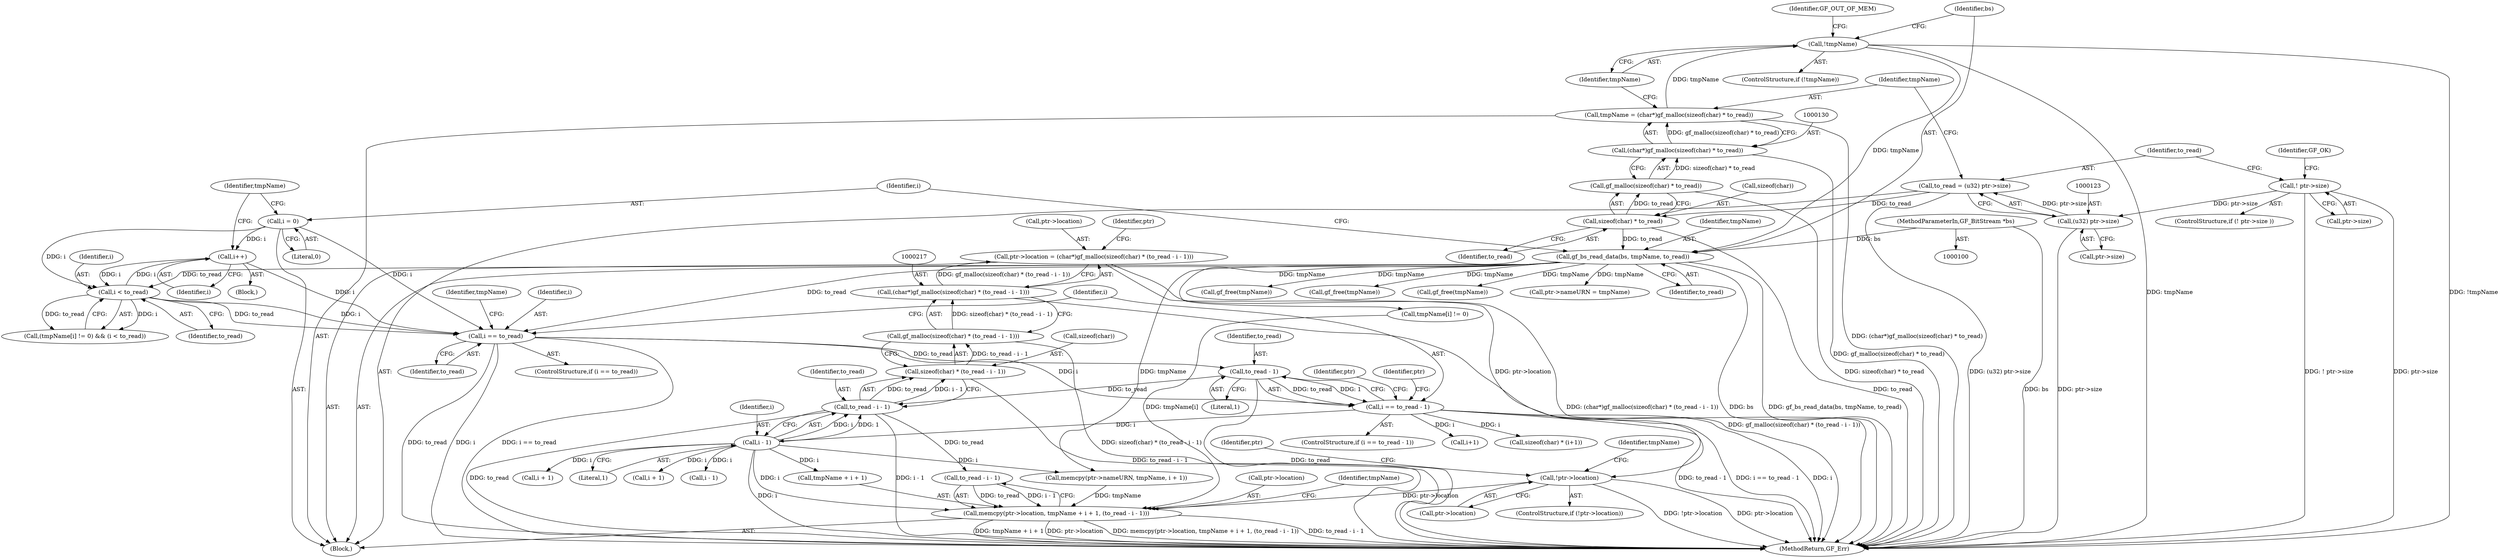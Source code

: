 digraph "1_gpac_bceb03fd2be95097a7b409ea59914f332fb6bc86@integer" {
"1000212" [label="(Call,ptr->location = (char*)gf_malloc(sizeof(char) * (to_read - i - 1)))"];
"1000216" [label="(Call,(char*)gf_malloc(sizeof(char) * (to_read - i - 1)))"];
"1000218" [label="(Call,gf_malloc(sizeof(char) * (to_read - i - 1)))"];
"1000219" [label="(Call,sizeof(char) * (to_read - i - 1))"];
"1000222" [label="(Call,to_read - i - 1)"];
"1000173" [label="(Call,to_read - 1)"];
"1000162" [label="(Call,i == to_read)"];
"1000159" [label="(Call,i++)"];
"1000155" [label="(Call,i < to_read)"];
"1000145" [label="(Call,i = 0)"];
"1000141" [label="(Call,gf_bs_read_data(bs, tmpName, to_read))"];
"1000102" [label="(MethodParameterIn,GF_BitStream *bs)"];
"1000137" [label="(Call,!tmpName)"];
"1000127" [label="(Call,tmpName = (char*)gf_malloc(sizeof(char) * to_read))"];
"1000129" [label="(Call,(char*)gf_malloc(sizeof(char) * to_read))"];
"1000131" [label="(Call,gf_malloc(sizeof(char) * to_read))"];
"1000132" [label="(Call,sizeof(char) * to_read)"];
"1000120" [label="(Call,to_read = (u32) ptr->size)"];
"1000122" [label="(Call,(u32) ptr->size)"];
"1000114" [label="(Call,! ptr->size)"];
"1000224" [label="(Call,i - 1)"];
"1000171" [label="(Call,i == to_read - 1)"];
"1000228" [label="(Call,!ptr->location)"];
"1000254" [label="(Call,memcpy(ptr->location, tmpName + i + 1, (to_read - i - 1)))"];
"1000175" [label="(Literal,1)"];
"1000131" [label="(Call,gf_malloc(sizeof(char) * to_read))"];
"1000166" [label="(Call,gf_free(tmpName))"];
"1000145" [label="(Call,i = 0)"];
"1000124" [label="(Call,ptr->size)"];
"1000155" [label="(Call,i < to_read)"];
"1000102" [label="(MethodParameterIn,GF_BitStream *bs)"];
"1000159" [label="(Call,i++)"];
"1000248" [label="(Identifier,ptr)"];
"1000223" [label="(Identifier,to_read)"];
"1000138" [label="(Identifier,tmpName)"];
"1000208" [label="(Call,gf_free(tmpName))"];
"1000167" [label="(Identifier,tmpName)"];
"1000228" [label="(Call,!ptr->location)"];
"1000222" [label="(Call,to_read - i - 1)"];
"1000146" [label="(Identifier,i)"];
"1000115" [label="(Call,ptr->size)"];
"1000233" [label="(Call,gf_free(tmpName))"];
"1000113" [label="(ControlStructure,if (! ptr->size ))"];
"1000143" [label="(Identifier,tmpName)"];
"1000142" [label="(Identifier,bs)"];
"1000135" [label="(Identifier,to_read)"];
"1000120" [label="(Call,to_read = (u32) ptr->size)"];
"1000213" [label="(Call,ptr->location)"];
"1000251" [label="(Call,i + 1)"];
"1000119" [label="(Identifier,GF_OK)"];
"1000254" [label="(Call,memcpy(ptr->location, tmpName + i + 1, (to_read - i - 1)))"];
"1000103" [label="(Block,)"];
"1000255" [label="(Call,ptr->location)"];
"1000230" [label="(Identifier,ptr)"];
"1000128" [label="(Identifier,tmpName)"];
"1000122" [label="(Call,(u32) ptr->size)"];
"1000158" [label="(Block,)"];
"1000229" [label="(Call,ptr->location)"];
"1000137" [label="(Call,!tmpName)"];
"1000149" [label="(Call,(tmpName[i] != 0) && (i < to_read))"];
"1000164" [label="(Identifier,to_read)"];
"1000160" [label="(Identifier,i)"];
"1000272" [label="(MethodReturn,GF_Err)"];
"1000132" [label="(Call,sizeof(char) * to_read)"];
"1000174" [label="(Identifier,to_read)"];
"1000127" [label="(Call,tmpName = (char*)gf_malloc(sizeof(char) * to_read))"];
"1000171" [label="(Call,i == to_read - 1)"];
"1000133" [label="(Call,sizeof(char))"];
"1000219" [label="(Call,sizeof(char) * (to_read - i - 1))"];
"1000163" [label="(Identifier,i)"];
"1000162" [label="(Call,i == to_read)"];
"1000260" [label="(Call,i + 1)"];
"1000114" [label="(Call,! ptr->size)"];
"1000152" [label="(Identifier,tmpName)"];
"1000141" [label="(Call,gf_bs_read_data(bs, tmpName, to_read))"];
"1000177" [label="(Call,ptr->nameURN = tmpName)"];
"1000218" [label="(Call,gf_malloc(sizeof(char) * (to_read - i - 1)))"];
"1000220" [label="(Call,sizeof(char))"];
"1000173" [label="(Call,to_read - 1)"];
"1000234" [label="(Identifier,tmpName)"];
"1000140" [label="(Identifier,GF_OUT_OF_MEM)"];
"1000191" [label="(Identifier,ptr)"];
"1000224" [label="(Call,i - 1)"];
"1000144" [label="(Identifier,to_read)"];
"1000216" [label="(Call,(char*)gf_malloc(sizeof(char) * (to_read - i - 1)))"];
"1000179" [label="(Identifier,ptr)"];
"1000263" [label="(Call,to_read - i - 1)"];
"1000269" [label="(Identifier,tmpName)"];
"1000226" [label="(Literal,1)"];
"1000161" [label="(ControlStructure,if (i == to_read))"];
"1000121" [label="(Identifier,to_read)"];
"1000129" [label="(Call,(char*)gf_malloc(sizeof(char) * to_read))"];
"1000170" [label="(ControlStructure,if (i == to_read - 1))"];
"1000258" [label="(Call,tmpName + i + 1)"];
"1000147" [label="(Literal,0)"];
"1000172" [label="(Identifier,i)"];
"1000212" [label="(Call,ptr->location = (char*)gf_malloc(sizeof(char) * (to_read - i - 1)))"];
"1000199" [label="(Call,i+1)"];
"1000227" [label="(ControlStructure,if (!ptr->location))"];
"1000150" [label="(Call,tmpName[i] != 0)"];
"1000157" [label="(Identifier,to_read)"];
"1000225" [label="(Identifier,i)"];
"1000265" [label="(Call,i - 1)"];
"1000156" [label="(Identifier,i)"];
"1000246" [label="(Call,memcpy(ptr->nameURN, tmpName, i + 1))"];
"1000196" [label="(Call,sizeof(char) * (i+1))"];
"1000136" [label="(ControlStructure,if (!tmpName))"];
"1000212" -> "1000103"  [label="AST: "];
"1000212" -> "1000216"  [label="CFG: "];
"1000213" -> "1000212"  [label="AST: "];
"1000216" -> "1000212"  [label="AST: "];
"1000230" -> "1000212"  [label="CFG: "];
"1000212" -> "1000272"  [label="DDG: (char*)gf_malloc(sizeof(char) * (to_read - i - 1))"];
"1000216" -> "1000212"  [label="DDG: gf_malloc(sizeof(char) * (to_read - i - 1))"];
"1000212" -> "1000228"  [label="DDG: ptr->location"];
"1000216" -> "1000218"  [label="CFG: "];
"1000217" -> "1000216"  [label="AST: "];
"1000218" -> "1000216"  [label="AST: "];
"1000216" -> "1000272"  [label="DDG: gf_malloc(sizeof(char) * (to_read - i - 1))"];
"1000218" -> "1000216"  [label="DDG: sizeof(char) * (to_read - i - 1)"];
"1000218" -> "1000219"  [label="CFG: "];
"1000219" -> "1000218"  [label="AST: "];
"1000218" -> "1000272"  [label="DDG: sizeof(char) * (to_read - i - 1)"];
"1000219" -> "1000218"  [label="DDG: to_read - i - 1"];
"1000219" -> "1000222"  [label="CFG: "];
"1000220" -> "1000219"  [label="AST: "];
"1000222" -> "1000219"  [label="AST: "];
"1000219" -> "1000272"  [label="DDG: to_read - i - 1"];
"1000222" -> "1000219"  [label="DDG: to_read"];
"1000222" -> "1000219"  [label="DDG: i - 1"];
"1000222" -> "1000224"  [label="CFG: "];
"1000223" -> "1000222"  [label="AST: "];
"1000224" -> "1000222"  [label="AST: "];
"1000222" -> "1000272"  [label="DDG: to_read"];
"1000222" -> "1000272"  [label="DDG: i - 1"];
"1000173" -> "1000222"  [label="DDG: to_read"];
"1000224" -> "1000222"  [label="DDG: i"];
"1000224" -> "1000222"  [label="DDG: 1"];
"1000222" -> "1000263"  [label="DDG: to_read"];
"1000173" -> "1000171"  [label="AST: "];
"1000173" -> "1000175"  [label="CFG: "];
"1000174" -> "1000173"  [label="AST: "];
"1000175" -> "1000173"  [label="AST: "];
"1000171" -> "1000173"  [label="CFG: "];
"1000173" -> "1000272"  [label="DDG: to_read"];
"1000173" -> "1000171"  [label="DDG: to_read"];
"1000173" -> "1000171"  [label="DDG: 1"];
"1000162" -> "1000173"  [label="DDG: to_read"];
"1000162" -> "1000161"  [label="AST: "];
"1000162" -> "1000164"  [label="CFG: "];
"1000163" -> "1000162"  [label="AST: "];
"1000164" -> "1000162"  [label="AST: "];
"1000167" -> "1000162"  [label="CFG: "];
"1000172" -> "1000162"  [label="CFG: "];
"1000162" -> "1000272"  [label="DDG: to_read"];
"1000162" -> "1000272"  [label="DDG: i"];
"1000162" -> "1000272"  [label="DDG: i == to_read"];
"1000159" -> "1000162"  [label="DDG: i"];
"1000155" -> "1000162"  [label="DDG: i"];
"1000155" -> "1000162"  [label="DDG: to_read"];
"1000145" -> "1000162"  [label="DDG: i"];
"1000141" -> "1000162"  [label="DDG: to_read"];
"1000162" -> "1000171"  [label="DDG: i"];
"1000159" -> "1000158"  [label="AST: "];
"1000159" -> "1000160"  [label="CFG: "];
"1000160" -> "1000159"  [label="AST: "];
"1000152" -> "1000159"  [label="CFG: "];
"1000159" -> "1000155"  [label="DDG: i"];
"1000155" -> "1000159"  [label="DDG: i"];
"1000145" -> "1000159"  [label="DDG: i"];
"1000155" -> "1000149"  [label="AST: "];
"1000155" -> "1000157"  [label="CFG: "];
"1000156" -> "1000155"  [label="AST: "];
"1000157" -> "1000155"  [label="AST: "];
"1000149" -> "1000155"  [label="CFG: "];
"1000155" -> "1000149"  [label="DDG: i"];
"1000155" -> "1000149"  [label="DDG: to_read"];
"1000145" -> "1000155"  [label="DDG: i"];
"1000141" -> "1000155"  [label="DDG: to_read"];
"1000145" -> "1000103"  [label="AST: "];
"1000145" -> "1000147"  [label="CFG: "];
"1000146" -> "1000145"  [label="AST: "];
"1000147" -> "1000145"  [label="AST: "];
"1000152" -> "1000145"  [label="CFG: "];
"1000141" -> "1000103"  [label="AST: "];
"1000141" -> "1000144"  [label="CFG: "];
"1000142" -> "1000141"  [label="AST: "];
"1000143" -> "1000141"  [label="AST: "];
"1000144" -> "1000141"  [label="AST: "];
"1000146" -> "1000141"  [label="CFG: "];
"1000141" -> "1000272"  [label="DDG: bs"];
"1000141" -> "1000272"  [label="DDG: gf_bs_read_data(bs, tmpName, to_read)"];
"1000102" -> "1000141"  [label="DDG: bs"];
"1000137" -> "1000141"  [label="DDG: tmpName"];
"1000132" -> "1000141"  [label="DDG: to_read"];
"1000141" -> "1000150"  [label="DDG: tmpName"];
"1000141" -> "1000166"  [label="DDG: tmpName"];
"1000141" -> "1000177"  [label="DDG: tmpName"];
"1000141" -> "1000208"  [label="DDG: tmpName"];
"1000141" -> "1000233"  [label="DDG: tmpName"];
"1000141" -> "1000246"  [label="DDG: tmpName"];
"1000102" -> "1000100"  [label="AST: "];
"1000102" -> "1000272"  [label="DDG: bs"];
"1000137" -> "1000136"  [label="AST: "];
"1000137" -> "1000138"  [label="CFG: "];
"1000138" -> "1000137"  [label="AST: "];
"1000140" -> "1000137"  [label="CFG: "];
"1000142" -> "1000137"  [label="CFG: "];
"1000137" -> "1000272"  [label="DDG: tmpName"];
"1000137" -> "1000272"  [label="DDG: !tmpName"];
"1000127" -> "1000137"  [label="DDG: tmpName"];
"1000127" -> "1000103"  [label="AST: "];
"1000127" -> "1000129"  [label="CFG: "];
"1000128" -> "1000127"  [label="AST: "];
"1000129" -> "1000127"  [label="AST: "];
"1000138" -> "1000127"  [label="CFG: "];
"1000127" -> "1000272"  [label="DDG: (char*)gf_malloc(sizeof(char) * to_read)"];
"1000129" -> "1000127"  [label="DDG: gf_malloc(sizeof(char) * to_read)"];
"1000129" -> "1000131"  [label="CFG: "];
"1000130" -> "1000129"  [label="AST: "];
"1000131" -> "1000129"  [label="AST: "];
"1000129" -> "1000272"  [label="DDG: gf_malloc(sizeof(char) * to_read)"];
"1000131" -> "1000129"  [label="DDG: sizeof(char) * to_read"];
"1000131" -> "1000132"  [label="CFG: "];
"1000132" -> "1000131"  [label="AST: "];
"1000131" -> "1000272"  [label="DDG: sizeof(char) * to_read"];
"1000132" -> "1000131"  [label="DDG: to_read"];
"1000132" -> "1000135"  [label="CFG: "];
"1000133" -> "1000132"  [label="AST: "];
"1000135" -> "1000132"  [label="AST: "];
"1000132" -> "1000272"  [label="DDG: to_read"];
"1000120" -> "1000132"  [label="DDG: to_read"];
"1000120" -> "1000103"  [label="AST: "];
"1000120" -> "1000122"  [label="CFG: "];
"1000121" -> "1000120"  [label="AST: "];
"1000122" -> "1000120"  [label="AST: "];
"1000128" -> "1000120"  [label="CFG: "];
"1000120" -> "1000272"  [label="DDG: (u32) ptr->size"];
"1000122" -> "1000120"  [label="DDG: ptr->size"];
"1000122" -> "1000124"  [label="CFG: "];
"1000123" -> "1000122"  [label="AST: "];
"1000124" -> "1000122"  [label="AST: "];
"1000122" -> "1000272"  [label="DDG: ptr->size"];
"1000114" -> "1000122"  [label="DDG: ptr->size"];
"1000114" -> "1000113"  [label="AST: "];
"1000114" -> "1000115"  [label="CFG: "];
"1000115" -> "1000114"  [label="AST: "];
"1000119" -> "1000114"  [label="CFG: "];
"1000121" -> "1000114"  [label="CFG: "];
"1000114" -> "1000272"  [label="DDG: ! ptr->size"];
"1000114" -> "1000272"  [label="DDG: ptr->size"];
"1000224" -> "1000226"  [label="CFG: "];
"1000225" -> "1000224"  [label="AST: "];
"1000226" -> "1000224"  [label="AST: "];
"1000224" -> "1000272"  [label="DDG: i"];
"1000171" -> "1000224"  [label="DDG: i"];
"1000224" -> "1000246"  [label="DDG: i"];
"1000224" -> "1000251"  [label="DDG: i"];
"1000224" -> "1000254"  [label="DDG: i"];
"1000224" -> "1000258"  [label="DDG: i"];
"1000224" -> "1000260"  [label="DDG: i"];
"1000224" -> "1000265"  [label="DDG: i"];
"1000171" -> "1000170"  [label="AST: "];
"1000172" -> "1000171"  [label="AST: "];
"1000179" -> "1000171"  [label="CFG: "];
"1000191" -> "1000171"  [label="CFG: "];
"1000171" -> "1000272"  [label="DDG: i"];
"1000171" -> "1000272"  [label="DDG: to_read - 1"];
"1000171" -> "1000272"  [label="DDG: i == to_read - 1"];
"1000171" -> "1000196"  [label="DDG: i"];
"1000171" -> "1000199"  [label="DDG: i"];
"1000228" -> "1000227"  [label="AST: "];
"1000228" -> "1000229"  [label="CFG: "];
"1000229" -> "1000228"  [label="AST: "];
"1000234" -> "1000228"  [label="CFG: "];
"1000248" -> "1000228"  [label="CFG: "];
"1000228" -> "1000272"  [label="DDG: !ptr->location"];
"1000228" -> "1000272"  [label="DDG: ptr->location"];
"1000228" -> "1000254"  [label="DDG: ptr->location"];
"1000254" -> "1000103"  [label="AST: "];
"1000254" -> "1000263"  [label="CFG: "];
"1000255" -> "1000254"  [label="AST: "];
"1000258" -> "1000254"  [label="AST: "];
"1000263" -> "1000254"  [label="AST: "];
"1000269" -> "1000254"  [label="CFG: "];
"1000254" -> "1000272"  [label="DDG: ptr->location"];
"1000254" -> "1000272"  [label="DDG: memcpy(ptr->location, tmpName + i + 1, (to_read - i - 1))"];
"1000254" -> "1000272"  [label="DDG: to_read - i - 1"];
"1000254" -> "1000272"  [label="DDG: tmpName + i + 1"];
"1000150" -> "1000254"  [label="DDG: tmpName[i]"];
"1000246" -> "1000254"  [label="DDG: tmpName"];
"1000263" -> "1000254"  [label="DDG: to_read"];
"1000263" -> "1000254"  [label="DDG: i - 1"];
}
